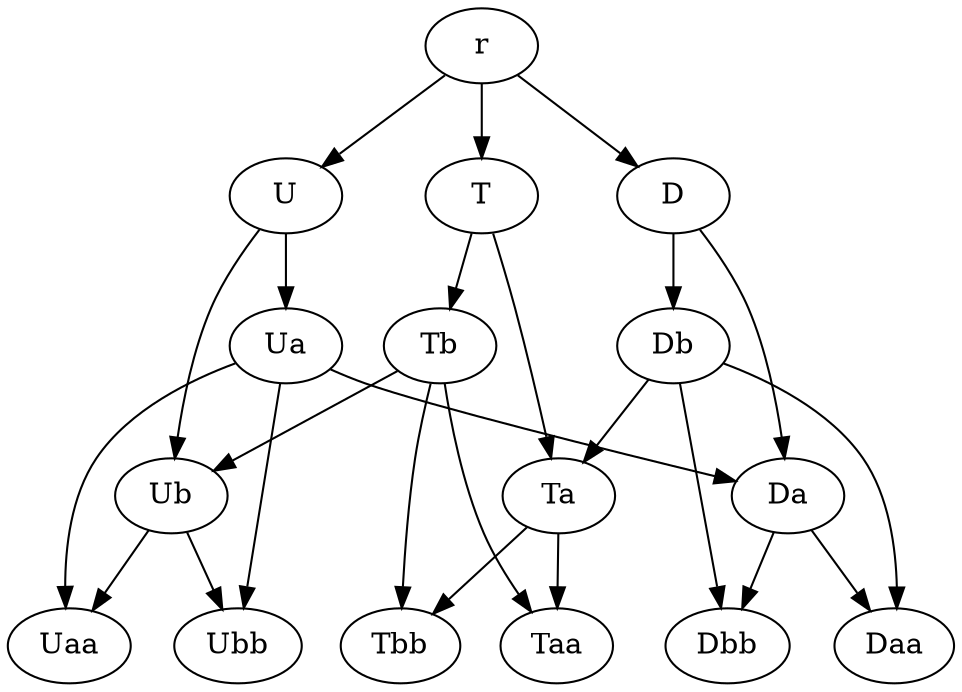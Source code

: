 digraph g {

r -> U;
r -> D;
r -> T;

U -> Ua; 
U -> Ub;
Ua -> Uaa; 
Ub -> Ubb;  
Ua -> Ubb;
Ub -> Uaa;

D -> Da; 
D -> Db;
Da -> Daa; 
Db -> Dbb;  
Da -> Dbb;
Db -> Daa;

T -> Ta; 
T -> Tb;
Ta -> Taa; 
Tb -> Tbb;  
Ta -> Tbb;
Tb -> Taa;

Ua -> Da;
Db -> Ta;
Tb -> Ub;

}